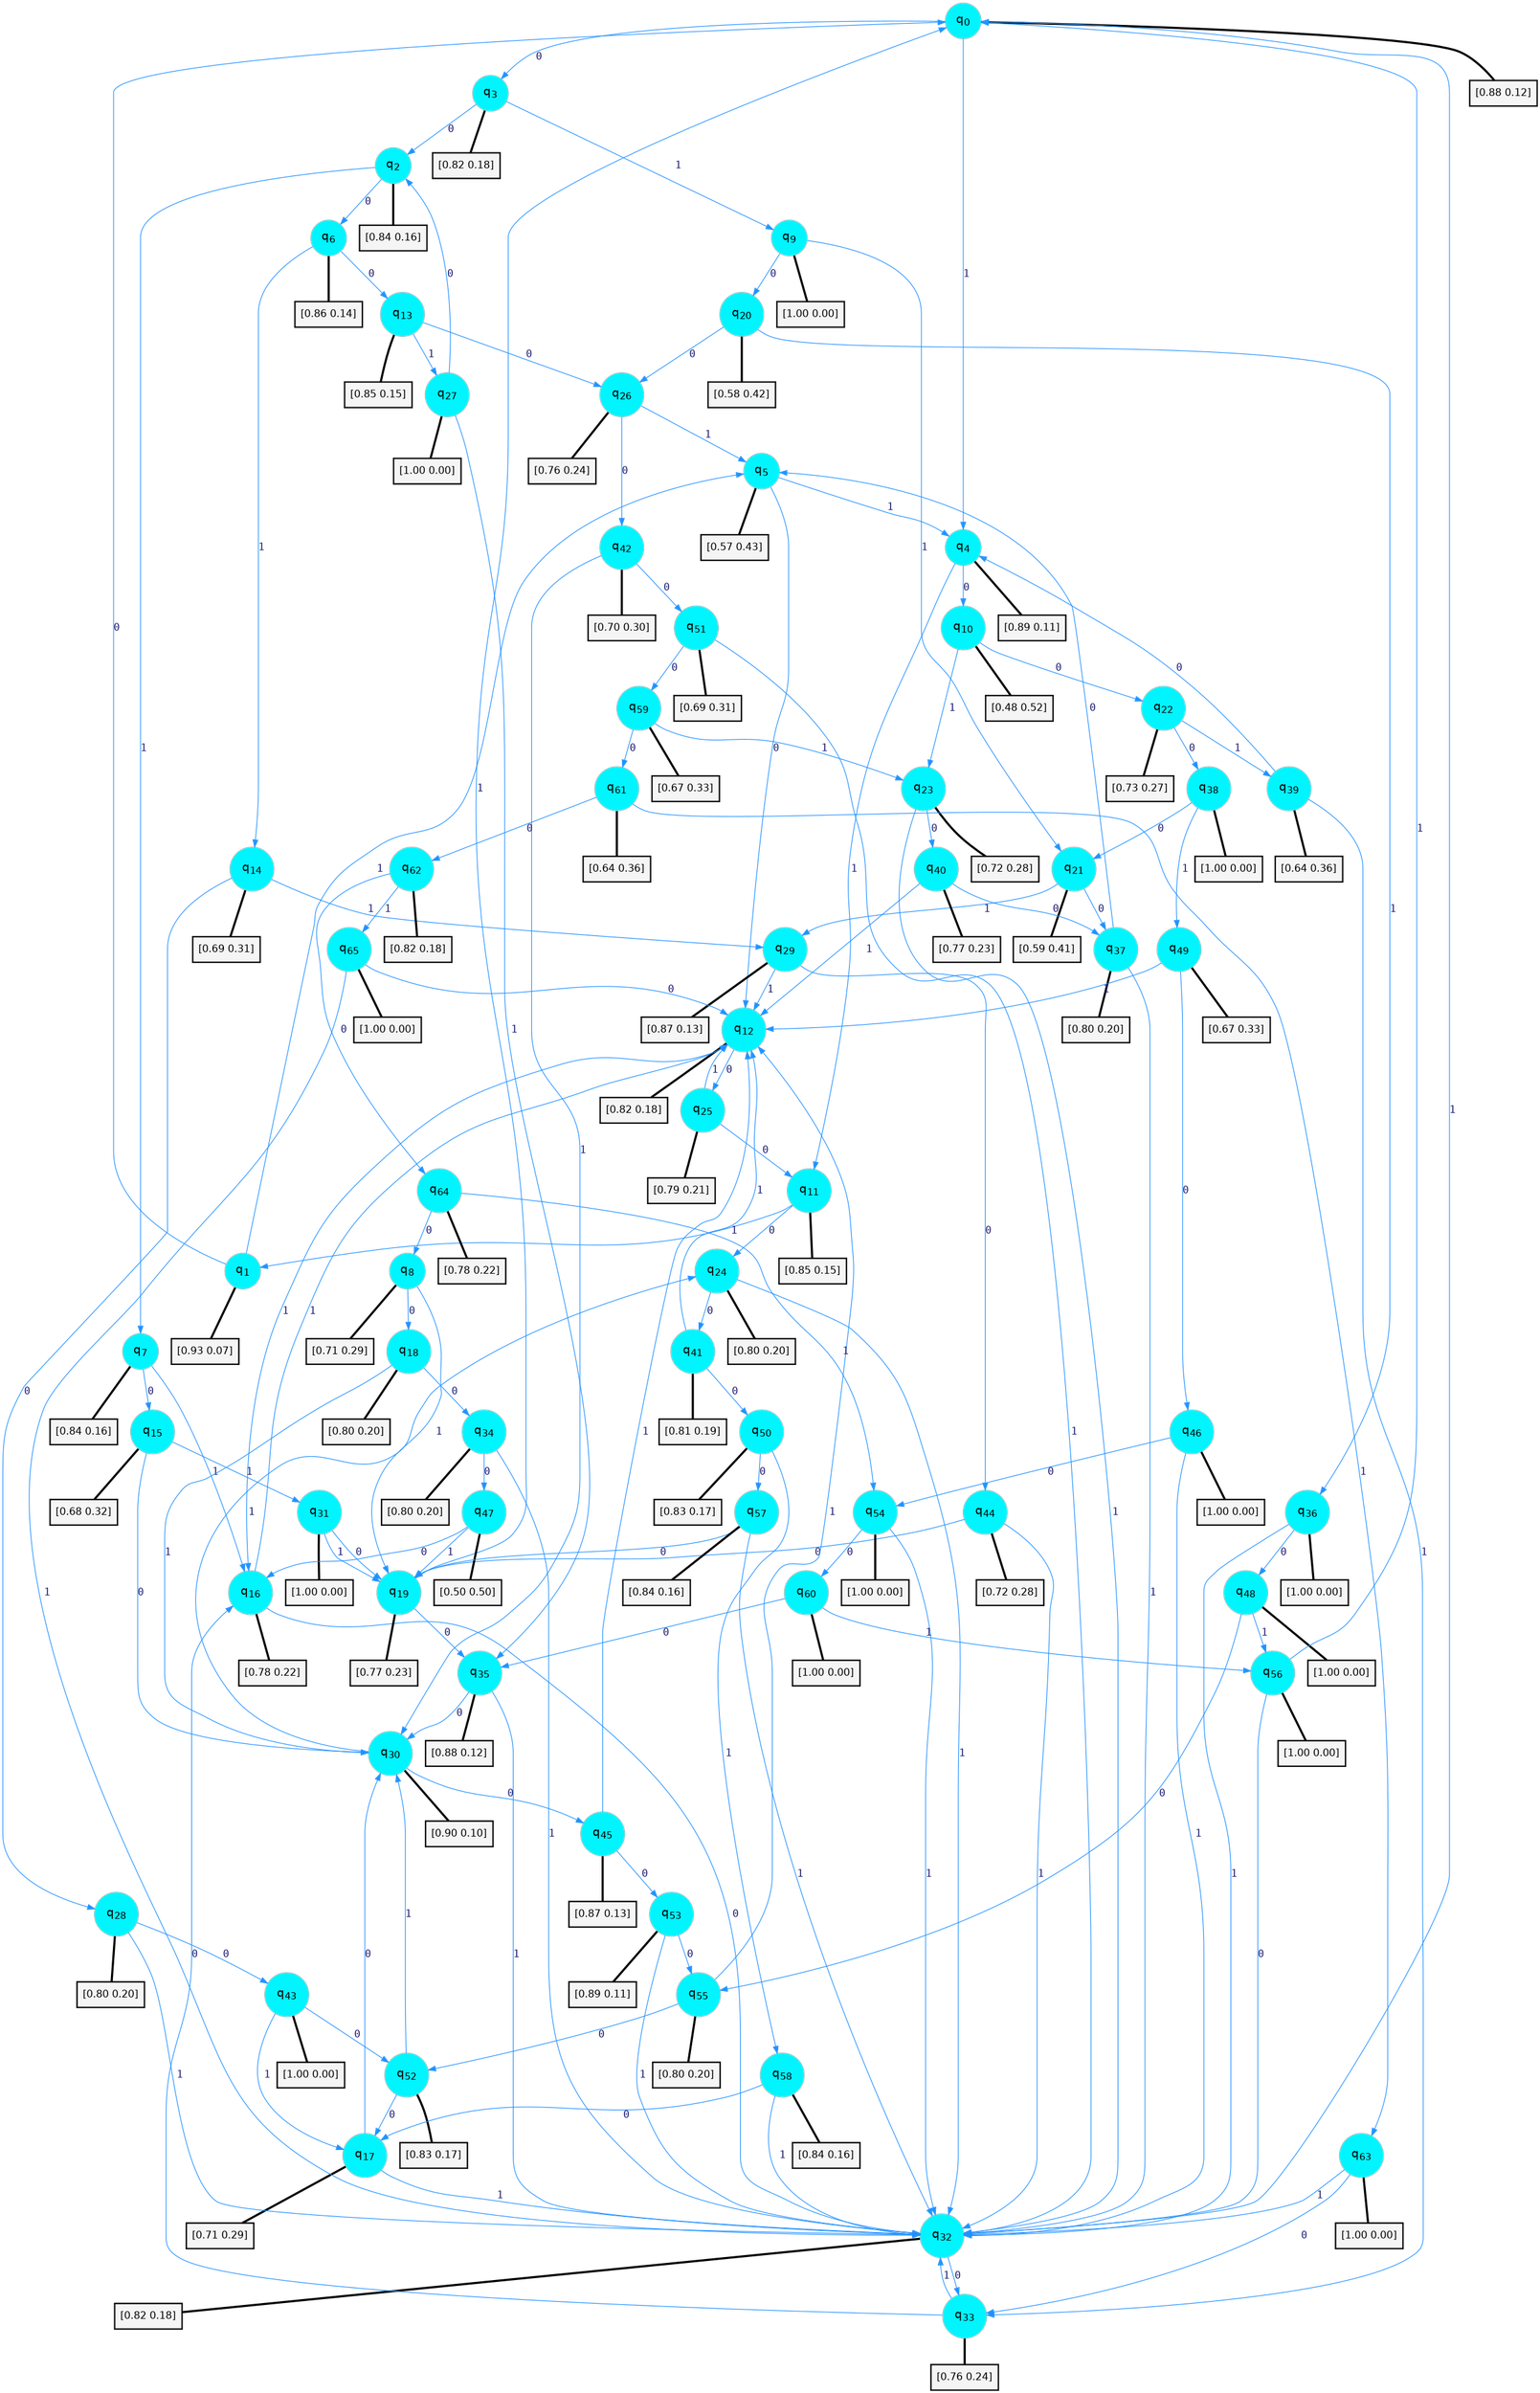 digraph G {
graph [
bgcolor=transparent, dpi=300, rankdir=TD, size="40,25"];
node [
color=gray, fillcolor=turquoise1, fontcolor=black, fontname=Helvetica, fontsize=16, fontweight=bold, shape=circle, style=filled];
edge [
arrowsize=1, color=dodgerblue1, fontcolor=midnightblue, fontname=courier, fontweight=bold, penwidth=1, style=solid, weight=20];
0[label=<q<SUB>0</SUB>>];
1[label=<q<SUB>1</SUB>>];
2[label=<q<SUB>2</SUB>>];
3[label=<q<SUB>3</SUB>>];
4[label=<q<SUB>4</SUB>>];
5[label=<q<SUB>5</SUB>>];
6[label=<q<SUB>6</SUB>>];
7[label=<q<SUB>7</SUB>>];
8[label=<q<SUB>8</SUB>>];
9[label=<q<SUB>9</SUB>>];
10[label=<q<SUB>10</SUB>>];
11[label=<q<SUB>11</SUB>>];
12[label=<q<SUB>12</SUB>>];
13[label=<q<SUB>13</SUB>>];
14[label=<q<SUB>14</SUB>>];
15[label=<q<SUB>15</SUB>>];
16[label=<q<SUB>16</SUB>>];
17[label=<q<SUB>17</SUB>>];
18[label=<q<SUB>18</SUB>>];
19[label=<q<SUB>19</SUB>>];
20[label=<q<SUB>20</SUB>>];
21[label=<q<SUB>21</SUB>>];
22[label=<q<SUB>22</SUB>>];
23[label=<q<SUB>23</SUB>>];
24[label=<q<SUB>24</SUB>>];
25[label=<q<SUB>25</SUB>>];
26[label=<q<SUB>26</SUB>>];
27[label=<q<SUB>27</SUB>>];
28[label=<q<SUB>28</SUB>>];
29[label=<q<SUB>29</SUB>>];
30[label=<q<SUB>30</SUB>>];
31[label=<q<SUB>31</SUB>>];
32[label=<q<SUB>32</SUB>>];
33[label=<q<SUB>33</SUB>>];
34[label=<q<SUB>34</SUB>>];
35[label=<q<SUB>35</SUB>>];
36[label=<q<SUB>36</SUB>>];
37[label=<q<SUB>37</SUB>>];
38[label=<q<SUB>38</SUB>>];
39[label=<q<SUB>39</SUB>>];
40[label=<q<SUB>40</SUB>>];
41[label=<q<SUB>41</SUB>>];
42[label=<q<SUB>42</SUB>>];
43[label=<q<SUB>43</SUB>>];
44[label=<q<SUB>44</SUB>>];
45[label=<q<SUB>45</SUB>>];
46[label=<q<SUB>46</SUB>>];
47[label=<q<SUB>47</SUB>>];
48[label=<q<SUB>48</SUB>>];
49[label=<q<SUB>49</SUB>>];
50[label=<q<SUB>50</SUB>>];
51[label=<q<SUB>51</SUB>>];
52[label=<q<SUB>52</SUB>>];
53[label=<q<SUB>53</SUB>>];
54[label=<q<SUB>54</SUB>>];
55[label=<q<SUB>55</SUB>>];
56[label=<q<SUB>56</SUB>>];
57[label=<q<SUB>57</SUB>>];
58[label=<q<SUB>58</SUB>>];
59[label=<q<SUB>59</SUB>>];
60[label=<q<SUB>60</SUB>>];
61[label=<q<SUB>61</SUB>>];
62[label=<q<SUB>62</SUB>>];
63[label=<q<SUB>63</SUB>>];
64[label=<q<SUB>64</SUB>>];
65[label=<q<SUB>65</SUB>>];
66[label="[0.88 0.12]", shape=box,fontcolor=black, fontname=Helvetica, fontsize=14, penwidth=2, fillcolor=whitesmoke,color=black];
67[label="[0.93 0.07]", shape=box,fontcolor=black, fontname=Helvetica, fontsize=14, penwidth=2, fillcolor=whitesmoke,color=black];
68[label="[0.84 0.16]", shape=box,fontcolor=black, fontname=Helvetica, fontsize=14, penwidth=2, fillcolor=whitesmoke,color=black];
69[label="[0.82 0.18]", shape=box,fontcolor=black, fontname=Helvetica, fontsize=14, penwidth=2, fillcolor=whitesmoke,color=black];
70[label="[0.89 0.11]", shape=box,fontcolor=black, fontname=Helvetica, fontsize=14, penwidth=2, fillcolor=whitesmoke,color=black];
71[label="[0.57 0.43]", shape=box,fontcolor=black, fontname=Helvetica, fontsize=14, penwidth=2, fillcolor=whitesmoke,color=black];
72[label="[0.86 0.14]", shape=box,fontcolor=black, fontname=Helvetica, fontsize=14, penwidth=2, fillcolor=whitesmoke,color=black];
73[label="[0.84 0.16]", shape=box,fontcolor=black, fontname=Helvetica, fontsize=14, penwidth=2, fillcolor=whitesmoke,color=black];
74[label="[0.71 0.29]", shape=box,fontcolor=black, fontname=Helvetica, fontsize=14, penwidth=2, fillcolor=whitesmoke,color=black];
75[label="[1.00 0.00]", shape=box,fontcolor=black, fontname=Helvetica, fontsize=14, penwidth=2, fillcolor=whitesmoke,color=black];
76[label="[0.48 0.52]", shape=box,fontcolor=black, fontname=Helvetica, fontsize=14, penwidth=2, fillcolor=whitesmoke,color=black];
77[label="[0.85 0.15]", shape=box,fontcolor=black, fontname=Helvetica, fontsize=14, penwidth=2, fillcolor=whitesmoke,color=black];
78[label="[0.82 0.18]", shape=box,fontcolor=black, fontname=Helvetica, fontsize=14, penwidth=2, fillcolor=whitesmoke,color=black];
79[label="[0.85 0.15]", shape=box,fontcolor=black, fontname=Helvetica, fontsize=14, penwidth=2, fillcolor=whitesmoke,color=black];
80[label="[0.69 0.31]", shape=box,fontcolor=black, fontname=Helvetica, fontsize=14, penwidth=2, fillcolor=whitesmoke,color=black];
81[label="[0.68 0.32]", shape=box,fontcolor=black, fontname=Helvetica, fontsize=14, penwidth=2, fillcolor=whitesmoke,color=black];
82[label="[0.78 0.22]", shape=box,fontcolor=black, fontname=Helvetica, fontsize=14, penwidth=2, fillcolor=whitesmoke,color=black];
83[label="[0.71 0.29]", shape=box,fontcolor=black, fontname=Helvetica, fontsize=14, penwidth=2, fillcolor=whitesmoke,color=black];
84[label="[0.80 0.20]", shape=box,fontcolor=black, fontname=Helvetica, fontsize=14, penwidth=2, fillcolor=whitesmoke,color=black];
85[label="[0.77 0.23]", shape=box,fontcolor=black, fontname=Helvetica, fontsize=14, penwidth=2, fillcolor=whitesmoke,color=black];
86[label="[0.58 0.42]", shape=box,fontcolor=black, fontname=Helvetica, fontsize=14, penwidth=2, fillcolor=whitesmoke,color=black];
87[label="[0.59 0.41]", shape=box,fontcolor=black, fontname=Helvetica, fontsize=14, penwidth=2, fillcolor=whitesmoke,color=black];
88[label="[0.73 0.27]", shape=box,fontcolor=black, fontname=Helvetica, fontsize=14, penwidth=2, fillcolor=whitesmoke,color=black];
89[label="[0.72 0.28]", shape=box,fontcolor=black, fontname=Helvetica, fontsize=14, penwidth=2, fillcolor=whitesmoke,color=black];
90[label="[0.80 0.20]", shape=box,fontcolor=black, fontname=Helvetica, fontsize=14, penwidth=2, fillcolor=whitesmoke,color=black];
91[label="[0.79 0.21]", shape=box,fontcolor=black, fontname=Helvetica, fontsize=14, penwidth=2, fillcolor=whitesmoke,color=black];
92[label="[0.76 0.24]", shape=box,fontcolor=black, fontname=Helvetica, fontsize=14, penwidth=2, fillcolor=whitesmoke,color=black];
93[label="[1.00 0.00]", shape=box,fontcolor=black, fontname=Helvetica, fontsize=14, penwidth=2, fillcolor=whitesmoke,color=black];
94[label="[0.80 0.20]", shape=box,fontcolor=black, fontname=Helvetica, fontsize=14, penwidth=2, fillcolor=whitesmoke,color=black];
95[label="[0.87 0.13]", shape=box,fontcolor=black, fontname=Helvetica, fontsize=14, penwidth=2, fillcolor=whitesmoke,color=black];
96[label="[0.90 0.10]", shape=box,fontcolor=black, fontname=Helvetica, fontsize=14, penwidth=2, fillcolor=whitesmoke,color=black];
97[label="[1.00 0.00]", shape=box,fontcolor=black, fontname=Helvetica, fontsize=14, penwidth=2, fillcolor=whitesmoke,color=black];
98[label="[0.82 0.18]", shape=box,fontcolor=black, fontname=Helvetica, fontsize=14, penwidth=2, fillcolor=whitesmoke,color=black];
99[label="[0.76 0.24]", shape=box,fontcolor=black, fontname=Helvetica, fontsize=14, penwidth=2, fillcolor=whitesmoke,color=black];
100[label="[0.80 0.20]", shape=box,fontcolor=black, fontname=Helvetica, fontsize=14, penwidth=2, fillcolor=whitesmoke,color=black];
101[label="[0.88 0.12]", shape=box,fontcolor=black, fontname=Helvetica, fontsize=14, penwidth=2, fillcolor=whitesmoke,color=black];
102[label="[1.00 0.00]", shape=box,fontcolor=black, fontname=Helvetica, fontsize=14, penwidth=2, fillcolor=whitesmoke,color=black];
103[label="[0.80 0.20]", shape=box,fontcolor=black, fontname=Helvetica, fontsize=14, penwidth=2, fillcolor=whitesmoke,color=black];
104[label="[1.00 0.00]", shape=box,fontcolor=black, fontname=Helvetica, fontsize=14, penwidth=2, fillcolor=whitesmoke,color=black];
105[label="[0.64 0.36]", shape=box,fontcolor=black, fontname=Helvetica, fontsize=14, penwidth=2, fillcolor=whitesmoke,color=black];
106[label="[0.77 0.23]", shape=box,fontcolor=black, fontname=Helvetica, fontsize=14, penwidth=2, fillcolor=whitesmoke,color=black];
107[label="[0.81 0.19]", shape=box,fontcolor=black, fontname=Helvetica, fontsize=14, penwidth=2, fillcolor=whitesmoke,color=black];
108[label="[0.70 0.30]", shape=box,fontcolor=black, fontname=Helvetica, fontsize=14, penwidth=2, fillcolor=whitesmoke,color=black];
109[label="[1.00 0.00]", shape=box,fontcolor=black, fontname=Helvetica, fontsize=14, penwidth=2, fillcolor=whitesmoke,color=black];
110[label="[0.72 0.28]", shape=box,fontcolor=black, fontname=Helvetica, fontsize=14, penwidth=2, fillcolor=whitesmoke,color=black];
111[label="[0.87 0.13]", shape=box,fontcolor=black, fontname=Helvetica, fontsize=14, penwidth=2, fillcolor=whitesmoke,color=black];
112[label="[1.00 0.00]", shape=box,fontcolor=black, fontname=Helvetica, fontsize=14, penwidth=2, fillcolor=whitesmoke,color=black];
113[label="[0.50 0.50]", shape=box,fontcolor=black, fontname=Helvetica, fontsize=14, penwidth=2, fillcolor=whitesmoke,color=black];
114[label="[1.00 0.00]", shape=box,fontcolor=black, fontname=Helvetica, fontsize=14, penwidth=2, fillcolor=whitesmoke,color=black];
115[label="[0.67 0.33]", shape=box,fontcolor=black, fontname=Helvetica, fontsize=14, penwidth=2, fillcolor=whitesmoke,color=black];
116[label="[0.83 0.17]", shape=box,fontcolor=black, fontname=Helvetica, fontsize=14, penwidth=2, fillcolor=whitesmoke,color=black];
117[label="[0.69 0.31]", shape=box,fontcolor=black, fontname=Helvetica, fontsize=14, penwidth=2, fillcolor=whitesmoke,color=black];
118[label="[0.83 0.17]", shape=box,fontcolor=black, fontname=Helvetica, fontsize=14, penwidth=2, fillcolor=whitesmoke,color=black];
119[label="[0.89 0.11]", shape=box,fontcolor=black, fontname=Helvetica, fontsize=14, penwidth=2, fillcolor=whitesmoke,color=black];
120[label="[1.00 0.00]", shape=box,fontcolor=black, fontname=Helvetica, fontsize=14, penwidth=2, fillcolor=whitesmoke,color=black];
121[label="[0.80 0.20]", shape=box,fontcolor=black, fontname=Helvetica, fontsize=14, penwidth=2, fillcolor=whitesmoke,color=black];
122[label="[1.00 0.00]", shape=box,fontcolor=black, fontname=Helvetica, fontsize=14, penwidth=2, fillcolor=whitesmoke,color=black];
123[label="[0.84 0.16]", shape=box,fontcolor=black, fontname=Helvetica, fontsize=14, penwidth=2, fillcolor=whitesmoke,color=black];
124[label="[0.84 0.16]", shape=box,fontcolor=black, fontname=Helvetica, fontsize=14, penwidth=2, fillcolor=whitesmoke,color=black];
125[label="[0.67 0.33]", shape=box,fontcolor=black, fontname=Helvetica, fontsize=14, penwidth=2, fillcolor=whitesmoke,color=black];
126[label="[1.00 0.00]", shape=box,fontcolor=black, fontname=Helvetica, fontsize=14, penwidth=2, fillcolor=whitesmoke,color=black];
127[label="[0.64 0.36]", shape=box,fontcolor=black, fontname=Helvetica, fontsize=14, penwidth=2, fillcolor=whitesmoke,color=black];
128[label="[0.82 0.18]", shape=box,fontcolor=black, fontname=Helvetica, fontsize=14, penwidth=2, fillcolor=whitesmoke,color=black];
129[label="[1.00 0.00]", shape=box,fontcolor=black, fontname=Helvetica, fontsize=14, penwidth=2, fillcolor=whitesmoke,color=black];
130[label="[0.78 0.22]", shape=box,fontcolor=black, fontname=Helvetica, fontsize=14, penwidth=2, fillcolor=whitesmoke,color=black];
131[label="[1.00 0.00]", shape=box,fontcolor=black, fontname=Helvetica, fontsize=14, penwidth=2, fillcolor=whitesmoke,color=black];
0->3 [label=0];
0->4 [label=1];
0->66 [arrowhead=none, penwidth=3,color=black];
1->0 [label=0];
1->5 [label=1];
1->67 [arrowhead=none, penwidth=3,color=black];
2->6 [label=0];
2->7 [label=1];
2->68 [arrowhead=none, penwidth=3,color=black];
3->2 [label=0];
3->9 [label=1];
3->69 [arrowhead=none, penwidth=3,color=black];
4->10 [label=0];
4->11 [label=1];
4->70 [arrowhead=none, penwidth=3,color=black];
5->12 [label=0];
5->4 [label=1];
5->71 [arrowhead=none, penwidth=3,color=black];
6->13 [label=0];
6->14 [label=1];
6->72 [arrowhead=none, penwidth=3,color=black];
7->15 [label=0];
7->16 [label=1];
7->73 [arrowhead=none, penwidth=3,color=black];
8->18 [label=0];
8->19 [label=1];
8->74 [arrowhead=none, penwidth=3,color=black];
9->20 [label=0];
9->21 [label=1];
9->75 [arrowhead=none, penwidth=3,color=black];
10->22 [label=0];
10->23 [label=1];
10->76 [arrowhead=none, penwidth=3,color=black];
11->24 [label=0];
11->1 [label=1];
11->77 [arrowhead=none, penwidth=3,color=black];
12->25 [label=0];
12->16 [label=1];
12->78 [arrowhead=none, penwidth=3,color=black];
13->26 [label=0];
13->27 [label=1];
13->79 [arrowhead=none, penwidth=3,color=black];
14->28 [label=0];
14->29 [label=1];
14->80 [arrowhead=none, penwidth=3,color=black];
15->30 [label=0];
15->31 [label=1];
15->81 [arrowhead=none, penwidth=3,color=black];
16->32 [label=0];
16->12 [label=1];
16->82 [arrowhead=none, penwidth=3,color=black];
17->30 [label=0];
17->32 [label=1];
17->83 [arrowhead=none, penwidth=3,color=black];
18->34 [label=0];
18->30 [label=1];
18->84 [arrowhead=none, penwidth=3,color=black];
19->35 [label=0];
19->0 [label=1];
19->85 [arrowhead=none, penwidth=3,color=black];
20->26 [label=0];
20->36 [label=1];
20->86 [arrowhead=none, penwidth=3,color=black];
21->37 [label=0];
21->29 [label=1];
21->87 [arrowhead=none, penwidth=3,color=black];
22->38 [label=0];
22->39 [label=1];
22->88 [arrowhead=none, penwidth=3,color=black];
23->40 [label=0];
23->32 [label=1];
23->89 [arrowhead=none, penwidth=3,color=black];
24->41 [label=0];
24->32 [label=1];
24->90 [arrowhead=none, penwidth=3,color=black];
25->11 [label=0];
25->12 [label=1];
25->91 [arrowhead=none, penwidth=3,color=black];
26->42 [label=0];
26->5 [label=1];
26->92 [arrowhead=none, penwidth=3,color=black];
27->2 [label=0];
27->35 [label=1];
27->93 [arrowhead=none, penwidth=3,color=black];
28->43 [label=0];
28->32 [label=1];
28->94 [arrowhead=none, penwidth=3,color=black];
29->44 [label=0];
29->12 [label=1];
29->95 [arrowhead=none, penwidth=3,color=black];
30->45 [label=0];
30->24 [label=1];
30->96 [arrowhead=none, penwidth=3,color=black];
31->19 [label=0];
31->19 [label=1];
31->97 [arrowhead=none, penwidth=3,color=black];
32->33 [label=0];
32->0 [label=1];
32->98 [arrowhead=none, penwidth=3,color=black];
33->16 [label=0];
33->32 [label=1];
33->99 [arrowhead=none, penwidth=3,color=black];
34->47 [label=0];
34->32 [label=1];
34->100 [arrowhead=none, penwidth=3,color=black];
35->30 [label=0];
35->32 [label=1];
35->101 [arrowhead=none, penwidth=3,color=black];
36->48 [label=0];
36->32 [label=1];
36->102 [arrowhead=none, penwidth=3,color=black];
37->5 [label=0];
37->32 [label=1];
37->103 [arrowhead=none, penwidth=3,color=black];
38->21 [label=0];
38->49 [label=1];
38->104 [arrowhead=none, penwidth=3,color=black];
39->4 [label=0];
39->33 [label=1];
39->105 [arrowhead=none, penwidth=3,color=black];
40->37 [label=0];
40->12 [label=1];
40->106 [arrowhead=none, penwidth=3,color=black];
41->50 [label=0];
41->12 [label=1];
41->107 [arrowhead=none, penwidth=3,color=black];
42->51 [label=0];
42->30 [label=1];
42->108 [arrowhead=none, penwidth=3,color=black];
43->52 [label=0];
43->17 [label=1];
43->109 [arrowhead=none, penwidth=3,color=black];
44->19 [label=0];
44->32 [label=1];
44->110 [arrowhead=none, penwidth=3,color=black];
45->53 [label=0];
45->12 [label=1];
45->111 [arrowhead=none, penwidth=3,color=black];
46->54 [label=0];
46->32 [label=1];
46->112 [arrowhead=none, penwidth=3,color=black];
47->16 [label=0];
47->19 [label=1];
47->113 [arrowhead=none, penwidth=3,color=black];
48->55 [label=0];
48->56 [label=1];
48->114 [arrowhead=none, penwidth=3,color=black];
49->46 [label=0];
49->12 [label=1];
49->115 [arrowhead=none, penwidth=3,color=black];
50->57 [label=0];
50->58 [label=1];
50->116 [arrowhead=none, penwidth=3,color=black];
51->59 [label=0];
51->32 [label=1];
51->117 [arrowhead=none, penwidth=3,color=black];
52->17 [label=0];
52->30 [label=1];
52->118 [arrowhead=none, penwidth=3,color=black];
53->55 [label=0];
53->32 [label=1];
53->119 [arrowhead=none, penwidth=3,color=black];
54->60 [label=0];
54->32 [label=1];
54->120 [arrowhead=none, penwidth=3,color=black];
55->52 [label=0];
55->12 [label=1];
55->121 [arrowhead=none, penwidth=3,color=black];
56->32 [label=0];
56->0 [label=1];
56->122 [arrowhead=none, penwidth=3,color=black];
57->19 [label=0];
57->32 [label=1];
57->123 [arrowhead=none, penwidth=3,color=black];
58->17 [label=0];
58->32 [label=1];
58->124 [arrowhead=none, penwidth=3,color=black];
59->61 [label=0];
59->23 [label=1];
59->125 [arrowhead=none, penwidth=3,color=black];
60->35 [label=0];
60->56 [label=1];
60->126 [arrowhead=none, penwidth=3,color=black];
61->62 [label=0];
61->63 [label=1];
61->127 [arrowhead=none, penwidth=3,color=black];
62->64 [label=0];
62->65 [label=1];
62->128 [arrowhead=none, penwidth=3,color=black];
63->33 [label=0];
63->32 [label=1];
63->129 [arrowhead=none, penwidth=3,color=black];
64->8 [label=0];
64->54 [label=1];
64->130 [arrowhead=none, penwidth=3,color=black];
65->12 [label=0];
65->32 [label=1];
65->131 [arrowhead=none, penwidth=3,color=black];
}
